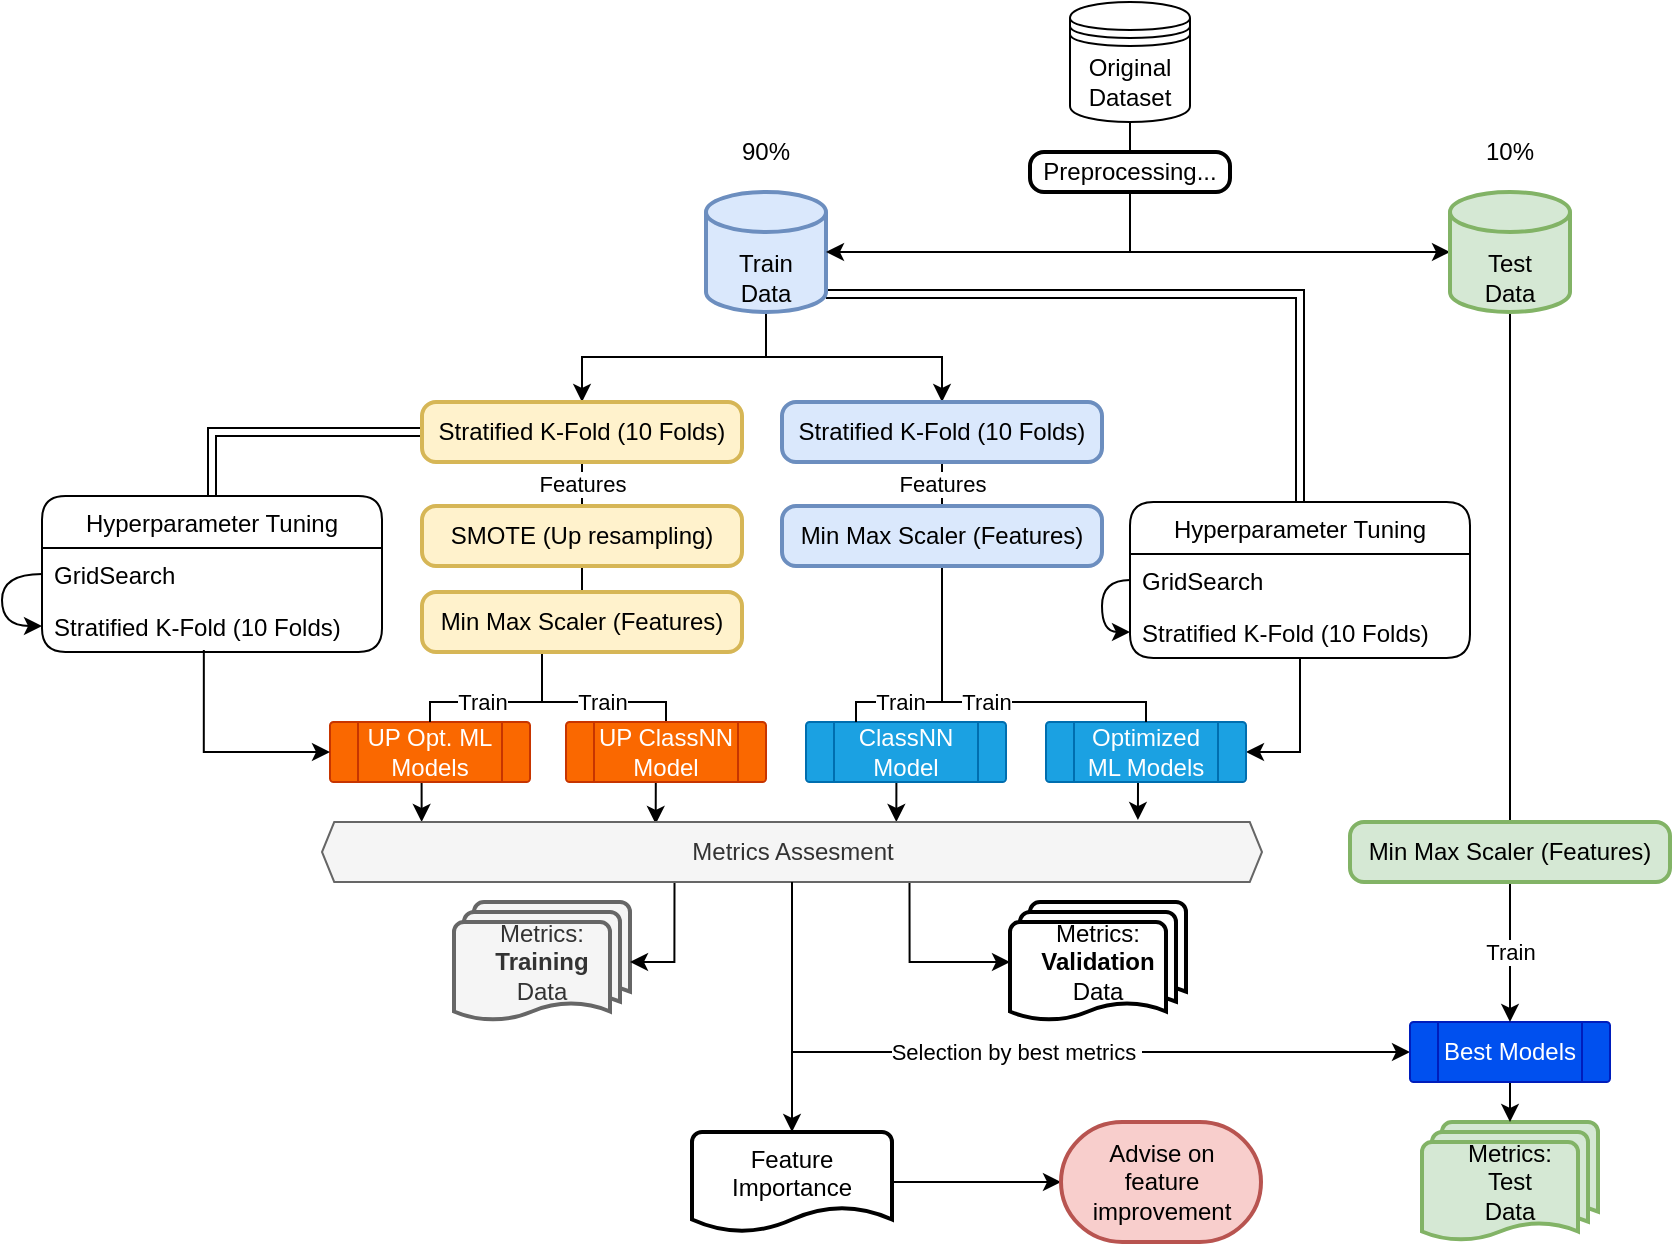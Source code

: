 <mxfile version="12.2.9" type="github" pages="1">
  <diagram id="vclmZol-7umqQOqe9Rck" name="Page-1">
    <mxGraphModel dx="1038" dy="530" grid="1" gridSize="10" guides="1" tooltips="1" connect="1" arrows="1" fold="1" page="1" pageScale="1" pageWidth="1169" pageHeight="827" math="0" shadow="0">
      <root>
        <mxCell id="0"/>
        <mxCell id="1" parent="0"/>
        <mxCell id="S4vEpRtLoYUOu1Y5i1EH-1" style="edgeStyle=orthogonalEdgeStyle;rounded=0;orthogonalLoop=1;jettySize=auto;html=1;exitX=0.5;exitY=1;exitDx=0;exitDy=0;entryX=0;entryY=0.5;entryDx=0;entryDy=0;entryPerimeter=0;" parent="1" source="S4vEpRtLoYUOu1Y5i1EH-3" target="S4vEpRtLoYUOu1Y5i1EH-4" edge="1">
          <mxGeometry relative="1" as="geometry">
            <mxPoint x="716" y="104" as="sourcePoint"/>
          </mxGeometry>
        </mxCell>
        <mxCell id="S4vEpRtLoYUOu1Y5i1EH-3" value="Original&lt;br&gt;Dataset" style="shape=datastore;whiteSpace=wrap;html=1;" parent="1" vertex="1">
          <mxGeometry x="554" width="60" height="60" as="geometry"/>
        </mxCell>
        <mxCell id="7yguZ5mXVUmebH4h-tQh-77" style="edgeStyle=orthogonalEdgeStyle;rounded=0;orthogonalLoop=1;jettySize=auto;html=1;exitX=0.5;exitY=1;exitDx=0;exitDy=0;exitPerimeter=0;entryX=0.5;entryY=0;entryDx=0;entryDy=0;startArrow=none;startFill=0;endArrow=none;endFill=0;" parent="1" source="S4vEpRtLoYUOu1Y5i1EH-4" target="0eRpexR927NenuxwNdnH-1" edge="1">
          <mxGeometry relative="1" as="geometry"/>
        </mxCell>
        <mxCell id="S4vEpRtLoYUOu1Y5i1EH-4" value="Test&lt;br&gt;Data" style="strokeWidth=2;html=1;shape=mxgraph.flowchart.database;whiteSpace=wrap;verticalAlign=bottom;fillColor=#d5e8d4;strokeColor=#82b366;" parent="1" vertex="1">
          <mxGeometry x="744" y="95" width="60" height="60" as="geometry"/>
        </mxCell>
        <mxCell id="7yguZ5mXVUmebH4h-tQh-4" style="edgeStyle=orthogonalEdgeStyle;rounded=0;orthogonalLoop=1;jettySize=auto;html=1;exitX=1;exitY=0.85;exitDx=0;exitDy=0;exitPerimeter=0;entryX=0.5;entryY=0;entryDx=0;entryDy=0;curved=1;endArrow=none;endFill=0;shape=link;" parent="1" source="S4vEpRtLoYUOu1Y5i1EH-5" target="S4vEpRtLoYUOu1Y5i1EH-10" edge="1">
          <mxGeometry relative="1" as="geometry"/>
        </mxCell>
        <mxCell id="7yguZ5mXVUmebH4h-tQh-20" style="edgeStyle=orthogonalEdgeStyle;rounded=0;orthogonalLoop=1;jettySize=auto;html=1;exitX=0.5;exitY=1;exitDx=0;exitDy=0;exitPerimeter=0;entryX=0.5;entryY=0;entryDx=0;entryDy=0;" parent="1" source="S4vEpRtLoYUOu1Y5i1EH-5" target="7yguZ5mXVUmebH4h-tQh-18" edge="1">
          <mxGeometry relative="1" as="geometry"/>
        </mxCell>
        <mxCell id="7yguZ5mXVUmebH4h-tQh-32" style="edgeStyle=orthogonalEdgeStyle;rounded=0;orthogonalLoop=1;jettySize=auto;html=1;exitX=0.5;exitY=1;exitDx=0;exitDy=0;exitPerimeter=0;entryX=0.5;entryY=0;entryDx=0;entryDy=0;" parent="1" source="S4vEpRtLoYUOu1Y5i1EH-5" target="7yguZ5mXVUmebH4h-tQh-31" edge="1">
          <mxGeometry relative="1" as="geometry"/>
        </mxCell>
        <mxCell id="S4vEpRtLoYUOu1Y5i1EH-5" value="Train &lt;br&gt;Data" style="strokeWidth=2;html=1;shape=mxgraph.flowchart.database;whiteSpace=wrap;verticalAlign=bottom;fillColor=#dae8fc;strokeColor=#6c8ebf;" parent="1" vertex="1">
          <mxGeometry x="372" y="95" width="60" height="60" as="geometry"/>
        </mxCell>
        <mxCell id="S4vEpRtLoYUOu1Y5i1EH-6" style="edgeStyle=orthogonalEdgeStyle;rounded=0;orthogonalLoop=1;jettySize=auto;html=1;exitX=0.5;exitY=1;exitDx=0;exitDy=0;entryX=1;entryY=0.5;entryDx=0;entryDy=0;entryPerimeter=0;" parent="1" source="S4vEpRtLoYUOu1Y5i1EH-3" target="S4vEpRtLoYUOu1Y5i1EH-5" edge="1">
          <mxGeometry relative="1" as="geometry">
            <mxPoint x="654" y="104" as="sourcePoint"/>
          </mxGeometry>
        </mxCell>
        <mxCell id="S4vEpRtLoYUOu1Y5i1EH-8" value="90%" style="text;html=1;strokeColor=none;fillColor=none;align=center;verticalAlign=middle;whiteSpace=wrap;rounded=0;" parent="1" vertex="1">
          <mxGeometry x="382" y="65" width="40" height="20" as="geometry"/>
        </mxCell>
        <mxCell id="S4vEpRtLoYUOu1Y5i1EH-9" value="10%" style="text;html=1;strokeColor=none;fillColor=none;align=center;verticalAlign=middle;whiteSpace=wrap;rounded=0;" parent="1" vertex="1">
          <mxGeometry x="754" y="65" width="40" height="20" as="geometry"/>
        </mxCell>
        <mxCell id="LLOeR4sEf4YQGzSrki6--1" style="edgeStyle=orthogonalEdgeStyle;rounded=0;orthogonalLoop=1;jettySize=auto;html=1;exitX=0.5;exitY=1;exitDx=0;exitDy=0;entryX=1;entryY=0.5;entryDx=0;entryDy=0;" edge="1" parent="1" source="S4vEpRtLoYUOu1Y5i1EH-10" target="7yguZ5mXVUmebH4h-tQh-15">
          <mxGeometry relative="1" as="geometry"/>
        </mxCell>
        <mxCell id="S4vEpRtLoYUOu1Y5i1EH-10" value="Hyperparameter Tuning" style="swimlane;fontStyle=0;childLayout=stackLayout;horizontal=1;startSize=26;fillColor=none;horizontalStack=0;resizeParent=1;resizeParentMax=0;resizeLast=0;collapsible=1;marginBottom=0;glass=0;swimlaneLine=1;rounded=1;" parent="1" vertex="1">
          <mxGeometry x="584" y="250" width="170" height="78" as="geometry">
            <mxRectangle x="584" y="250" width="157" height="26" as="alternateBounds"/>
          </mxGeometry>
        </mxCell>
        <mxCell id="7yguZ5mXVUmebH4h-tQh-16" style="edgeStyle=orthogonalEdgeStyle;rounded=0;orthogonalLoop=1;jettySize=auto;html=1;exitX=0;exitY=0.5;exitDx=0;exitDy=0;curved=1;entryX=0;entryY=0.5;entryDx=0;entryDy=0;" parent="S4vEpRtLoYUOu1Y5i1EH-10" source="S4vEpRtLoYUOu1Y5i1EH-11" target="S4vEpRtLoYUOu1Y5i1EH-12" edge="1">
          <mxGeometry relative="1" as="geometry">
            <Array as="points">
              <mxPoint x="-14" y="39"/>
              <mxPoint x="-14" y="65"/>
            </Array>
          </mxGeometry>
        </mxCell>
        <mxCell id="S4vEpRtLoYUOu1Y5i1EH-11" value="GridSearch" style="text;strokeColor=none;fillColor=none;align=left;verticalAlign=top;spacingLeft=4;spacingRight=4;overflow=hidden;rotatable=0;points=[[0,0.5],[1,0.5]];portConstraint=eastwest;" parent="S4vEpRtLoYUOu1Y5i1EH-10" vertex="1">
          <mxGeometry y="26" width="170" height="26" as="geometry"/>
        </mxCell>
        <mxCell id="S4vEpRtLoYUOu1Y5i1EH-12" value="Stratified K-Fold (10 Folds)" style="text;strokeColor=none;fillColor=none;align=left;verticalAlign=top;spacingLeft=4;spacingRight=4;overflow=hidden;rotatable=0;points=[[0,0.5],[1,0.5]];portConstraint=eastwest;" parent="S4vEpRtLoYUOu1Y5i1EH-10" vertex="1">
          <mxGeometry y="52" width="170" height="26" as="geometry"/>
        </mxCell>
        <mxCell id="7yguZ5mXVUmebH4h-tQh-66" style="edgeStyle=orthogonalEdgeStyle;rounded=0;orthogonalLoop=1;jettySize=auto;html=1;exitX=0.5;exitY=1;exitDx=0;exitDy=0;entryX=0.868;entryY=-0.033;entryDx=0;entryDy=0;entryPerimeter=0;" parent="1" source="7yguZ5mXVUmebH4h-tQh-15" target="7yguZ5mXVUmebH4h-tQh-62" edge="1">
          <mxGeometry relative="1" as="geometry"/>
        </mxCell>
        <mxCell id="7yguZ5mXVUmebH4h-tQh-15" value="Optimized ML Models" style="verticalLabelPosition=middle;verticalAlign=middle;html=1;shape=process;whiteSpace=wrap;rounded=1;size=0.14;arcSize=6;labelPosition=center;align=center;fillColor=#1ba1e2;strokeColor=#006EAF;fontColor=#ffffff;" parent="1" vertex="1">
          <mxGeometry x="542" y="360" width="100" height="30" as="geometry"/>
        </mxCell>
        <mxCell id="7yguZ5mXVUmebH4h-tQh-30" value="Features" style="edgeStyle=orthogonalEdgeStyle;curved=1;rounded=0;orthogonalLoop=1;jettySize=auto;html=1;exitX=0.5;exitY=1;exitDx=0;exitDy=0;entryX=0.5;entryY=0;entryDx=0;entryDy=0;endArrow=none;endFill=0;" parent="1" source="7yguZ5mXVUmebH4h-tQh-18" target="7yguZ5mXVUmebH4h-tQh-29" edge="1">
          <mxGeometry relative="1" as="geometry"/>
        </mxCell>
        <mxCell id="7yguZ5mXVUmebH4h-tQh-18" value="Stratified K-Fold (10 Folds)" style="rounded=1;whiteSpace=wrap;html=1;absoluteArcSize=1;arcSize=14;strokeWidth=2;fillColor=#dae8fc;strokeColor=#6c8ebf;" parent="1" vertex="1">
          <mxGeometry x="410" y="200" width="160" height="30" as="geometry"/>
        </mxCell>
        <mxCell id="7yguZ5mXVUmebH4h-tQh-65" style="edgeStyle=orthogonalEdgeStyle;rounded=0;orthogonalLoop=1;jettySize=auto;html=1;exitX=0.5;exitY=1;exitDx=0;exitDy=0;entryX=0.611;entryY=0;entryDx=0;entryDy=0;entryPerimeter=0;" parent="1" source="7yguZ5mXVUmebH4h-tQh-21" target="7yguZ5mXVUmebH4h-tQh-62" edge="1">
          <mxGeometry relative="1" as="geometry"/>
        </mxCell>
        <mxCell id="7yguZ5mXVUmebH4h-tQh-21" value="ClassNN Model" style="verticalLabelPosition=middle;verticalAlign=middle;html=1;shape=process;whiteSpace=wrap;rounded=1;size=0.14;arcSize=6;labelPosition=center;align=center;fillColor=#1ba1e2;strokeColor=#006EAF;fontColor=#ffffff;" parent="1" vertex="1">
          <mxGeometry x="422" y="360" width="100" height="30" as="geometry"/>
        </mxCell>
        <mxCell id="7yguZ5mXVUmebH4h-tQh-25" value="Metrics:&lt;br&gt;&lt;b&gt;Training&lt;/b&gt;&lt;br&gt;Data" style="strokeWidth=2;html=1;shape=mxgraph.flowchart.multi-document;whiteSpace=wrap;fillColor=#f5f5f5;strokeColor=#666666;fontColor=#333333;" parent="1" vertex="1">
          <mxGeometry x="246" y="450" width="88" height="60" as="geometry"/>
        </mxCell>
        <mxCell id="7yguZ5mXVUmebH4h-tQh-26" value="Metrics:&lt;br&gt;&lt;b&gt;Validation&lt;/b&gt;&lt;br&gt;Data" style="strokeWidth=2;html=1;shape=mxgraph.flowchart.multi-document;whiteSpace=wrap;" parent="1" vertex="1">
          <mxGeometry x="524" y="450" width="88" height="60" as="geometry"/>
        </mxCell>
        <mxCell id="7yguZ5mXVUmebH4h-tQh-27" value="Metrics:&lt;br&gt;Test&lt;br&gt;Data" style="strokeWidth=2;html=1;shape=mxgraph.flowchart.multi-document;whiteSpace=wrap;fillColor=#d5e8d4;strokeColor=#82b366;" parent="1" vertex="1">
          <mxGeometry x="730" y="560" width="88" height="60" as="geometry"/>
        </mxCell>
        <mxCell id="7yguZ5mXVUmebH4h-tQh-54" value="Train" style="edgeStyle=orthogonalEdgeStyle;rounded=0;orthogonalLoop=1;jettySize=auto;html=1;exitX=0.5;exitY=1;exitDx=0;exitDy=0;entryX=0.5;entryY=0;entryDx=0;entryDy=0;endArrow=none;endFill=0;" parent="1" source="7yguZ5mXVUmebH4h-tQh-29" target="7yguZ5mXVUmebH4h-tQh-15" edge="1">
          <mxGeometry relative="1" as="geometry">
            <Array as="points">
              <mxPoint x="490" y="350"/>
              <mxPoint x="592" y="350"/>
            </Array>
          </mxGeometry>
        </mxCell>
        <mxCell id="LLOeR4sEf4YQGzSrki6--2" value="Train" style="edgeStyle=orthogonalEdgeStyle;rounded=0;orthogonalLoop=1;jettySize=auto;html=1;exitX=0.5;exitY=1;exitDx=0;exitDy=0;entryX=0.25;entryY=0;entryDx=0;entryDy=0;endArrow=none;endFill=0;" edge="1" parent="1" source="7yguZ5mXVUmebH4h-tQh-29" target="7yguZ5mXVUmebH4h-tQh-21">
          <mxGeometry x="0.472" relative="1" as="geometry">
            <Array as="points">
              <mxPoint x="490" y="350"/>
              <mxPoint x="447" y="350"/>
            </Array>
            <mxPoint as="offset"/>
          </mxGeometry>
        </mxCell>
        <mxCell id="7yguZ5mXVUmebH4h-tQh-29" value="Min Max Scaler (Features)" style="rounded=1;whiteSpace=wrap;html=1;absoluteArcSize=1;arcSize=14;strokeWidth=2;fillColor=#dae8fc;strokeColor=#6c8ebf;" parent="1" vertex="1">
          <mxGeometry x="410" y="252" width="160" height="30" as="geometry"/>
        </mxCell>
        <mxCell id="7yguZ5mXVUmebH4h-tQh-39" style="edgeStyle=orthogonalEdgeStyle;curved=1;rounded=0;orthogonalLoop=1;jettySize=auto;html=1;exitX=0;exitY=0.5;exitDx=0;exitDy=0;entryX=0.5;entryY=0;entryDx=0;entryDy=0;shape=link;" parent="1" source="7yguZ5mXVUmebH4h-tQh-31" target="7yguZ5mXVUmebH4h-tQh-33" edge="1">
          <mxGeometry relative="1" as="geometry"/>
        </mxCell>
        <mxCell id="7yguZ5mXVUmebH4h-tQh-44" value="Features" style="edgeStyle=orthogonalEdgeStyle;curved=1;rounded=0;orthogonalLoop=1;jettySize=auto;html=1;entryX=0.5;entryY=0;entryDx=0;entryDy=0;endArrow=none;endFill=0;exitX=0.5;exitY=1;exitDx=0;exitDy=0;" parent="1" source="7yguZ5mXVUmebH4h-tQh-31" target="7yguZ5mXVUmebH4h-tQh-42" edge="1">
          <mxGeometry relative="1" as="geometry">
            <mxPoint x="290" y="240" as="sourcePoint"/>
          </mxGeometry>
        </mxCell>
        <mxCell id="7yguZ5mXVUmebH4h-tQh-31" value="&lt;span style=&quot;white-space: normal&quot;&gt;Stratified K-Fold (10 Folds)&lt;/span&gt;" style="rounded=1;whiteSpace=wrap;html=1;absoluteArcSize=1;arcSize=14;strokeWidth=2;fillColor=#fff2cc;strokeColor=#d6b656;" parent="1" vertex="1">
          <mxGeometry x="230" y="200" width="160" height="30" as="geometry"/>
        </mxCell>
        <mxCell id="7yguZ5mXVUmebH4h-tQh-33" value="Hyperparameter Tuning" style="swimlane;fontStyle=0;childLayout=stackLayout;horizontal=1;startSize=26;fillColor=none;horizontalStack=0;resizeParent=1;resizeParentMax=0;resizeLast=0;collapsible=1;marginBottom=0;rounded=1;comic=0;" parent="1" vertex="1">
          <mxGeometry x="40" y="247" width="170" height="78" as="geometry">
            <mxRectangle x="26" y="247" width="157" height="26" as="alternateBounds"/>
          </mxGeometry>
        </mxCell>
        <mxCell id="7yguZ5mXVUmebH4h-tQh-38" style="edgeStyle=orthogonalEdgeStyle;curved=1;rounded=0;orthogonalLoop=1;jettySize=auto;html=1;exitX=0;exitY=0.5;exitDx=0;exitDy=0;entryX=0;entryY=0.5;entryDx=0;entryDy=0;" parent="7yguZ5mXVUmebH4h-tQh-33" source="7yguZ5mXVUmebH4h-tQh-35" target="7yguZ5mXVUmebH4h-tQh-36" edge="1">
          <mxGeometry relative="1" as="geometry">
            <Array as="points">
              <mxPoint x="-20" y="39"/>
              <mxPoint x="-20" y="65"/>
            </Array>
          </mxGeometry>
        </mxCell>
        <mxCell id="7yguZ5mXVUmebH4h-tQh-35" value="GridSearch" style="text;strokeColor=none;fillColor=none;align=left;verticalAlign=top;spacingLeft=4;spacingRight=4;overflow=hidden;rotatable=0;points=[[0,0.5],[1,0.5]];portConstraint=eastwest;" parent="7yguZ5mXVUmebH4h-tQh-33" vertex="1">
          <mxGeometry y="26" width="170" height="26" as="geometry"/>
        </mxCell>
        <mxCell id="7yguZ5mXVUmebH4h-tQh-36" value="Stratified K-Fold (10 Folds)" style="text;strokeColor=none;fillColor=none;align=left;verticalAlign=top;spacingLeft=4;spacingRight=4;overflow=hidden;rotatable=0;points=[[0,0.5],[1,0.5]];portConstraint=eastwest;" parent="7yguZ5mXVUmebH4h-tQh-33" vertex="1">
          <mxGeometry y="52" width="170" height="26" as="geometry"/>
        </mxCell>
        <mxCell id="7yguZ5mXVUmebH4h-tQh-63" style="edgeStyle=orthogonalEdgeStyle;rounded=0;orthogonalLoop=1;jettySize=auto;html=1;exitX=0.5;exitY=1;exitDx=0;exitDy=0;entryX=0.106;entryY=0;entryDx=0;entryDy=0;entryPerimeter=0;" parent="1" source="7yguZ5mXVUmebH4h-tQh-40" target="7yguZ5mXVUmebH4h-tQh-62" edge="1">
          <mxGeometry relative="1" as="geometry"/>
        </mxCell>
        <mxCell id="7yguZ5mXVUmebH4h-tQh-40" value="UP Opt. ML Models" style="verticalLabelPosition=middle;verticalAlign=middle;html=1;shape=process;whiteSpace=wrap;rounded=1;size=0.14;arcSize=6;labelPosition=center;align=center;fillColor=#fa6800;strokeColor=#C73500;fontColor=#ffffff;" parent="1" vertex="1">
          <mxGeometry x="184" y="360" width="100" height="30" as="geometry"/>
        </mxCell>
        <mxCell id="7yguZ5mXVUmebH4h-tQh-41" style="edgeStyle=orthogonalEdgeStyle;curved=1;rounded=0;orthogonalLoop=1;jettySize=auto;html=1;exitX=0.5;exitY=1;exitDx=0;exitDy=0;entryX=0.5;entryY=0;entryDx=0;entryDy=0;endArrow=none;endFill=0;" parent="1" source="7yguZ5mXVUmebH4h-tQh-42" target="7yguZ5mXVUmebH4h-tQh-43" edge="1">
          <mxGeometry relative="1" as="geometry"/>
        </mxCell>
        <mxCell id="7yguZ5mXVUmebH4h-tQh-42" value="SMOTE (Up resampling)" style="rounded=1;whiteSpace=wrap;html=1;absoluteArcSize=1;arcSize=14;strokeWidth=2;fillColor=#fff2cc;strokeColor=#d6b656;" parent="1" vertex="1">
          <mxGeometry x="230" y="252" width="160" height="30" as="geometry"/>
        </mxCell>
        <mxCell id="7yguZ5mXVUmebH4h-tQh-47" value="Train" style="edgeStyle=orthogonalEdgeStyle;rounded=0;orthogonalLoop=1;jettySize=auto;html=1;exitX=0.5;exitY=1;exitDx=0;exitDy=0;entryX=0.5;entryY=0;entryDx=0;entryDy=0;endArrow=none;endFill=0;" parent="1" source="7yguZ5mXVUmebH4h-tQh-43" target="7yguZ5mXVUmebH4h-tQh-40" edge="1">
          <mxGeometry x="0.351" relative="1" as="geometry">
            <Array as="points">
              <mxPoint x="290" y="350"/>
              <mxPoint x="234" y="350"/>
            </Array>
            <mxPoint as="offset"/>
          </mxGeometry>
        </mxCell>
        <mxCell id="7yguZ5mXVUmebH4h-tQh-48" value="Train" style="edgeStyle=orthogonalEdgeStyle;rounded=0;orthogonalLoop=1;jettySize=auto;html=1;exitX=0.5;exitY=1;exitDx=0;exitDy=0;entryX=0.5;entryY=0;entryDx=0;entryDy=0;endArrow=none;endFill=0;comic=0;" parent="1" source="7yguZ5mXVUmebH4h-tQh-43" target="7yguZ5mXVUmebH4h-tQh-45" edge="1">
          <mxGeometry x="0.282" relative="1" as="geometry">
            <Array as="points">
              <mxPoint x="290" y="350"/>
              <mxPoint x="352" y="350"/>
            </Array>
            <mxPoint as="offset"/>
          </mxGeometry>
        </mxCell>
        <mxCell id="7yguZ5mXVUmebH4h-tQh-43" value="Min Max Scaler (Features)" style="rounded=1;whiteSpace=wrap;html=1;absoluteArcSize=1;arcSize=14;strokeWidth=2;fillColor=#fff2cc;strokeColor=#d6b656;" parent="1" vertex="1">
          <mxGeometry x="230" y="295" width="160" height="30" as="geometry"/>
        </mxCell>
        <mxCell id="7yguZ5mXVUmebH4h-tQh-64" style="edgeStyle=orthogonalEdgeStyle;rounded=0;orthogonalLoop=1;jettySize=auto;html=1;exitX=0.5;exitY=1;exitDx=0;exitDy=0;entryX=0.355;entryY=0.033;entryDx=0;entryDy=0;entryPerimeter=0;" parent="1" source="7yguZ5mXVUmebH4h-tQh-45" target="7yguZ5mXVUmebH4h-tQh-62" edge="1">
          <mxGeometry relative="1" as="geometry"/>
        </mxCell>
        <mxCell id="7yguZ5mXVUmebH4h-tQh-45" value="UP ClassNN Model" style="verticalLabelPosition=middle;verticalAlign=middle;html=1;shape=process;whiteSpace=wrap;rounded=1;size=0.14;arcSize=6;labelPosition=center;align=center;fillColor=#fa6800;strokeColor=#C73500;fontColor=#ffffff;" parent="1" vertex="1">
          <mxGeometry x="302" y="360" width="100" height="30" as="geometry"/>
        </mxCell>
        <mxCell id="7yguZ5mXVUmebH4h-tQh-46" style="edgeStyle=orthogonalEdgeStyle;rounded=0;orthogonalLoop=1;jettySize=auto;html=1;exitX=0.476;exitY=0.962;exitDx=0;exitDy=0;entryX=0;entryY=0.5;entryDx=0;entryDy=0;exitPerimeter=0;" parent="1" source="7yguZ5mXVUmebH4h-tQh-36" target="7yguZ5mXVUmebH4h-tQh-40" edge="1">
          <mxGeometry relative="1" as="geometry"/>
        </mxCell>
        <mxCell id="7yguZ5mXVUmebH4h-tQh-67" style="edgeStyle=orthogonalEdgeStyle;rounded=0;orthogonalLoop=1;jettySize=auto;html=1;exitX=0.625;exitY=1;exitDx=0;exitDy=0;entryX=0;entryY=0.5;entryDx=0;entryDy=0;entryPerimeter=0;" parent="1" source="7yguZ5mXVUmebH4h-tQh-62" target="7yguZ5mXVUmebH4h-tQh-26" edge="1">
          <mxGeometry relative="1" as="geometry"/>
        </mxCell>
        <mxCell id="7yguZ5mXVUmebH4h-tQh-68" style="edgeStyle=orthogonalEdgeStyle;rounded=0;orthogonalLoop=1;jettySize=auto;html=1;exitX=0.375;exitY=1;exitDx=0;exitDy=0;entryX=1;entryY=0.5;entryDx=0;entryDy=0;entryPerimeter=0;" parent="1" source="7yguZ5mXVUmebH4h-tQh-62" target="7yguZ5mXVUmebH4h-tQh-25" edge="1">
          <mxGeometry relative="1" as="geometry"/>
        </mxCell>
        <mxCell id="7yguZ5mXVUmebH4h-tQh-74" value="Selection by best metrics&amp;nbsp;" style="edgeStyle=orthogonalEdgeStyle;rounded=0;orthogonalLoop=1;jettySize=auto;html=1;exitX=0.5;exitY=1;exitDx=0;exitDy=0;entryX=0;entryY=0.5;entryDx=0;entryDy=0;startArrow=none;startFill=0;endArrow=classic;endFill=1;" parent="1" source="7yguZ5mXVUmebH4h-tQh-62" target="7yguZ5mXVUmebH4h-tQh-72" edge="1">
          <mxGeometry relative="1" as="geometry"/>
        </mxCell>
        <mxCell id="7yguZ5mXVUmebH4h-tQh-62" value="Metrics Assesment" style="verticalLabelPosition=middle;verticalAlign=middle;html=1;shape=hexagon;perimeter=hexagonPerimeter2;arcSize=6;size=0.013;labelPosition=center;align=center;fillColor=#f5f5f5;strokeColor=#666666;fontColor=#333333;" parent="1" vertex="1">
          <mxGeometry x="180" y="410" width="470" height="30" as="geometry"/>
        </mxCell>
        <mxCell id="7yguZ5mXVUmebH4h-tQh-76" style="edgeStyle=orthogonalEdgeStyle;rounded=0;orthogonalLoop=1;jettySize=auto;html=1;exitX=0.5;exitY=1;exitDx=0;exitDy=0;entryX=0.5;entryY=0;entryDx=0;entryDy=0;entryPerimeter=0;startArrow=none;startFill=0;endArrow=classic;endFill=1;" parent="1" source="7yguZ5mXVUmebH4h-tQh-62" target="7yguZ5mXVUmebH4h-tQh-75" edge="1">
          <mxGeometry relative="1" as="geometry"/>
        </mxCell>
        <mxCell id="7yguZ5mXVUmebH4h-tQh-78" style="edgeStyle=orthogonalEdgeStyle;rounded=0;orthogonalLoop=1;jettySize=auto;html=1;exitX=0.5;exitY=1;exitDx=0;exitDy=0;entryX=0.5;entryY=0;entryDx=0;entryDy=0;entryPerimeter=0;startArrow=none;startFill=0;endArrow=classic;endFill=1;" parent="1" source="7yguZ5mXVUmebH4h-tQh-72" target="7yguZ5mXVUmebH4h-tQh-27" edge="1">
          <mxGeometry relative="1" as="geometry"/>
        </mxCell>
        <mxCell id="7yguZ5mXVUmebH4h-tQh-72" value="Best Models" style="verticalLabelPosition=middle;verticalAlign=middle;html=1;shape=process;whiteSpace=wrap;rounded=1;size=0.14;arcSize=6;labelPosition=center;align=center;fillColor=#0050ef;strokeColor=#001DBC;fontColor=#ffffff;" parent="1" vertex="1">
          <mxGeometry x="724" y="510" width="100" height="30" as="geometry"/>
        </mxCell>
        <mxCell id="0eRpexR927NenuxwNdnH-4" style="edgeStyle=orthogonalEdgeStyle;rounded=0;orthogonalLoop=1;jettySize=auto;html=1;exitX=1;exitY=0.5;exitDx=0;exitDy=0;exitPerimeter=0;entryX=0;entryY=0.5;entryDx=0;entryDy=0;entryPerimeter=0;endArrow=classic;endFill=1;" parent="1" source="7yguZ5mXVUmebH4h-tQh-75" target="0eRpexR927NenuxwNdnH-3" edge="1">
          <mxGeometry relative="1" as="geometry"/>
        </mxCell>
        <mxCell id="7yguZ5mXVUmebH4h-tQh-75" value="Feature Importance" style="strokeWidth=2;html=1;shape=mxgraph.flowchart.document2;whiteSpace=wrap;size=0.25;verticalAlign=top;" parent="1" vertex="1">
          <mxGeometry x="365" y="565" width="100" height="50" as="geometry"/>
        </mxCell>
        <mxCell id="7yguZ5mXVUmebH4h-tQh-79" value="Preprocessing..." style="rounded=1;whiteSpace=wrap;html=1;absoluteArcSize=1;arcSize=14;strokeWidth=2;" parent="1" vertex="1">
          <mxGeometry x="534" y="75" width="100" height="20" as="geometry"/>
        </mxCell>
        <mxCell id="0eRpexR927NenuxwNdnH-2" value="Train" style="edgeStyle=orthogonalEdgeStyle;rounded=0;orthogonalLoop=1;jettySize=auto;html=1;exitX=0.5;exitY=1;exitDx=0;exitDy=0;entryX=0.5;entryY=0;entryDx=0;entryDy=0;" parent="1" source="0eRpexR927NenuxwNdnH-1" target="7yguZ5mXVUmebH4h-tQh-72" edge="1">
          <mxGeometry relative="1" as="geometry"/>
        </mxCell>
        <mxCell id="0eRpexR927NenuxwNdnH-1" value="Min Max Scaler (Features)" style="rounded=1;whiteSpace=wrap;html=1;absoluteArcSize=1;arcSize=14;strokeWidth=2;fillColor=#d5e8d4;strokeColor=#82b366;" parent="1" vertex="1">
          <mxGeometry x="694" y="410" width="160" height="30" as="geometry"/>
        </mxCell>
        <mxCell id="0eRpexR927NenuxwNdnH-3" value="Advise on&lt;br&gt;feature improvement" style="strokeWidth=2;html=1;shape=mxgraph.flowchart.terminator;whiteSpace=wrap;fillColor=#f8cecc;strokeColor=#b85450;" parent="1" vertex="1">
          <mxGeometry x="549.5" y="560" width="100" height="60" as="geometry"/>
        </mxCell>
      </root>
    </mxGraphModel>
  </diagram>
</mxfile>
